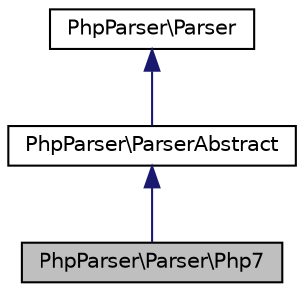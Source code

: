 digraph "PhpParser\Parser\Php7"
{
  edge [fontname="Helvetica",fontsize="10",labelfontname="Helvetica",labelfontsize="10"];
  node [fontname="Helvetica",fontsize="10",shape=record];
  Node0 [label="PhpParser\\Parser\\Php7",height=0.2,width=0.4,color="black", fillcolor="grey75", style="filled", fontcolor="black"];
  Node1 -> Node0 [dir="back",color="midnightblue",fontsize="10",style="solid",fontname="Helvetica"];
  Node1 [label="PhpParser\\ParserAbstract",height=0.2,width=0.4,color="black", fillcolor="white", style="filled",URL="$classPhpParser_1_1ParserAbstract.html"];
  Node2 -> Node1 [dir="back",color="midnightblue",fontsize="10",style="solid",fontname="Helvetica"];
  Node2 [label="PhpParser\\Parser",height=0.2,width=0.4,color="black", fillcolor="white", style="filled",URL="$interfacePhpParser_1_1Parser.html"];
}
